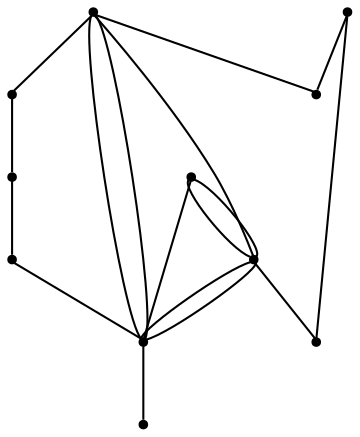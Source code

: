 graph {
  node [shape=point,comment="{\"directed\":false,\"doi\":\"10.4230/LIPIcs.GD.2024.13\",\"figure\":\"11 (3)\"}"]

  v0 [pos="2041.165316894224,2696.8981789388345"]
  v1 [pos="2003.4747551061714,2621.9537474714925"]
  v2 [pos="1901.1278342683618,2825.7734150459764"]
  v3 [pos="2045.7050079426826,2481.1655504579076"]
  v4 [pos="2021.5233395702164,2792.6972858531944"]
  v5 [pos="2041.1663026291803,2546.8969055878433"]
  v6 [pos="1997.783534841375,2448.926904298833"]
  v7 [pos="1901.1278342683618,2425.759168362423"]
  v8 [pos="1822.1768238512614,2743.308167218843"]
  v9 [pos="1793.3221040301232,2547.1593661073653"]
  v10 [pos="1786.5878489899828,2666.642991686496"]

  v0 -- v2 [id="-1",pos="2041.165316894224,2696.8981789388345 2057.3145252494774,2713.5511385744267 2064.2423121561596,2732.917406562101 2064.639418355497,2749.1207013018616 2065.1979167029804,2771.742407455894 2053.0279693370308,2788.1970543677858 2034.0893933990785,2799.160121824214 2015.1508174611263,2810.1188658030924 1989.439542819739,2815.581452526748 1966.1498691889942,2819.1233979292506 1942.864265689682,2822.6691581648856 1922.000136009405,2824.294277079368 1911.5681347650702,2825.106836536609 1901.1278342683618,2825.7734150459764 1901.1278342683618,2825.7734150459764 1901.1278342683618,2825.7734150459764"]
  v0 -- v1 [id="-3",pos="2041.165316894224,2696.8981789388345 2043.6067768867792,2685.9294764891715 2039.2661227040398,2678.030071555224 2034.6978780482152,2670.2345299197223 2018.5851180487812,2642.742044822003 1999.638274656357,2616.5369387454275 2003.4747551061714,2621.9537474714925"]
  v1 -- v2 [id="-4",pos="2003.4747551061714,2621.9537474714925 1999.638274656357,2616.5369387454275 2012.5001443658066,2651.775569679969 2020.994127090305,2681.3641784229403 2029.4923071378432,2710.9484636883612 2033.6267975234703,2734.887050239762 2020.7482657134694,2754.566757081943 2007.8655365804293,2774.246718246333 1977.973982574801,2789.66398486837 1955.2051585757902,2800.847549679862 1932.432264445347,2812.0313688135625 1916.786297644561,2818.9733478260355 1908.9590533253247,2822.444337332272 1901.1278342683618,2825.7734150459764 1901.1278342683618,2825.7734150459764 1901.1278342683618,2825.7734150459764"]
  v7 -- v2 [id="-7",pos="1901.1278342683618,2425.759168362423 1893.4424403891232,2434.092798501664 1893.4424403891232,2434.092798501664 1893.4424403891232,2434.092798501664 1885.7486200659037,2442.4264286409048 1870.3569092880325,2459.0936889193863 1854.3274597913544,2492.428209476349 1838.2980102946765,2525.7627300333115 1821.6267519477592,2575.7645108687557 1825.7945665344885,2638.266736913061 1829.9623811212177,2700.768962957366 1854.9692686415935,2775.7716342105323 1901.1278342683618,2825.7734150459764"]
  v7 -- v2 [id="-11",pos="1901.1278342683618,2425.759168362423 1887.1907185090292,2434.092798501664 1887.1907185090292,2434.092798501664 1887.1907185090292,2434.092798501664 1873.2451763057159,2442.4264286409048 1845.3500217676567,2459.0936889193863 1825.1527576842493,2473.677541663057 1804.9554936008421,2488.2613944067284 1792.4520498406541,2500.7618396155895 1782.0325133738309,2525.7627300333115 1771.6129769070076,2550.7636204510336 1763.277347733549,2588.2649560776167 1763.277347733549,2623.6828841693896 1763.277347733549,2659.1008122611624 1771.6129769070076,2692.435332818125 1785.1583743138779,2721.6030383054676 1798.7037717207481,2750.77074379281 1817.45893736103,2775.7716342105323 1901.1278342683618,2825.7734150459764"]
  v7 -- v6 [id="-12",pos="1901.1278342683618,2425.759168362423 1908.9590533253247,2429.372069661192 1908.9590533253247,2429.372069661192 1908.9590533253247,2429.372069661192 1997.783534841375,2448.926904298833 1997.783534841375,2448.926904298833 1997.783534841375,2448.926904298833"]
  v1 -- v5 [id="-19",pos="2003.4747551061714,2621.9537474714925 2041.1663026291803,2546.8969055878433 2041.1663026291803,2546.8969055878433 2041.1663026291803,2546.8969055878433"]
  v10 -- v8 [id="-2",pos="1786.5878489899828,2666.642991686496 1822.1768238512614,2743.308167218843 1822.1768238512614,2743.308167218843 1822.1768238512614,2743.308167218843"]
  v9 -- v10 [id="-5",pos="1793.3221040301232,2547.1593661073653 1786.5878489899828,2666.642991686496 1786.5878489899828,2666.642991686496 1786.5878489899828,2666.642991686496"]
  v8 -- v2 [id="-6",pos="1822.1768238512614,2743.308167218843 1901.1278342683618,2825.7734150459764 1901.1278342683618,2825.7734150459764 1901.1278342683618,2825.7734150459764"]
  v7 -- v1 [id="-8",pos="1901.1278342683618,2425.759168362423 2003.4747551061714,2621.9537474714925 2003.4747551061714,2621.9537474714925 2003.4747551061714,2621.9537474714925"]
  v2 -- v4 [id="-9",pos="1901.1278342683618,2825.7734150459764 2021.5233395702164,2792.6972858531944 2021.5233395702164,2792.6972858531944 2021.5233395702164,2792.6972858531944"]
  v7 -- v9 [id="-10",pos="1901.1278342683618,2425.759168362423 1793.3221040301232,2547.1593661073653 1793.3221040301232,2547.1593661073653 1793.3221040301232,2547.1593661073653"]
  v3 -- v6 [id="-15",pos="2045.7050079426826,2481.1655504579076 1997.783534841375,2448.926904298833 1997.783534841375,2448.926904298833 1997.783534841375,2448.926904298833"]
  v3 -- v5 [id="-16",pos="2045.7050079426826,2481.1655504579076 2041.1663026291803,2546.8969055878433 2041.1663026291803,2546.8969055878433 2041.1663026291803,2546.8969055878433"]
  v1 -- v0 [id="-18",pos="2003.4747551061714,2621.9537474714925 2041.165316894224,2696.8981789388345 2041.165316894224,2696.8981789388345 2041.165316894224,2696.8981789388345"]
  v2 -- v1 [id="-32",pos="1901.1278342683618,2825.7734150459764 2003.4747551061714,2621.9537474714925 2003.4747551061714,2621.9537474714925 2003.4747551061714,2621.9537474714925"]
}